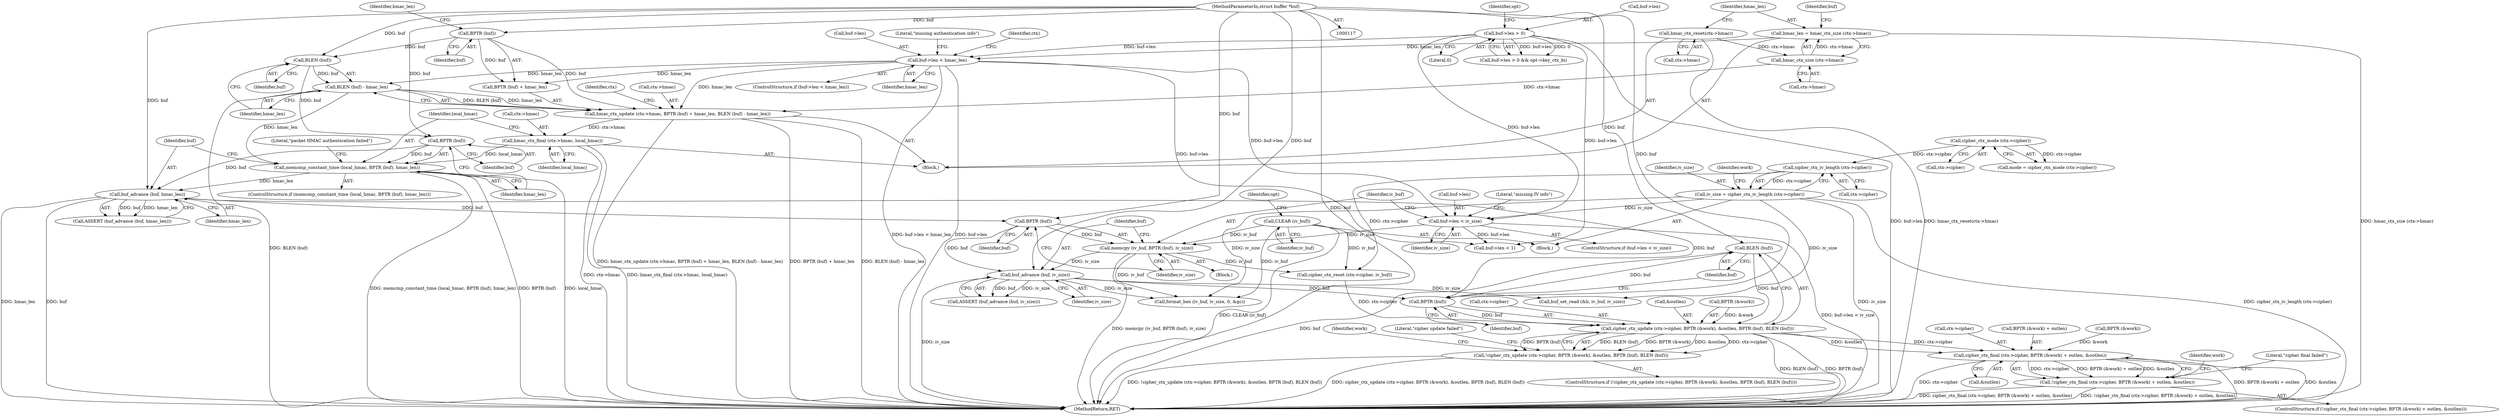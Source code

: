 digraph "0_openvpn_11d21349a4e7e38a025849479b36ace7c2eec2ee@pointer" {
"1000319" [label="(Call,BLEN (buf))"];
"1000317" [label="(Call,BPTR (buf))"];
"1000207" [label="(Call,buf_advance (buf, hmac_len))"];
"1000201" [label="(Call,BPTR (buf))"];
"1000190" [label="(Call,BLEN (buf))"];
"1000186" [label="(Call,BPTR (buf))"];
"1000118" [label="(MethodParameterIn,struct buffer *buf)"];
"1000199" [label="(Call,memcmp_constant_time (local_hmac, BPTR (buf), hmac_len))"];
"1000193" [label="(Call,hmac_ctx_final (ctx->hmac, local_hmac))"];
"1000181" [label="(Call,hmac_ctx_update (ctx->hmac, BPTR (buf) + hmac_len, BLEN (buf) - hmac_len))"];
"1000169" [label="(Call,hmac_ctx_size (ctx->hmac))"];
"1000163" [label="(Call,hmac_ctx_reset(ctx->hmac))"];
"1000174" [label="(Call,buf->len < hmac_len)"];
"1000133" [label="(Call,buf->len > 0)"];
"1000167" [label="(Call,hmac_len = hmac_ctx_size (ctx->hmac))"];
"1000189" [label="(Call,BLEN (buf) - hmac_len)"];
"1000261" [label="(Call,buf_advance (buf, iv_size))"];
"1000257" [label="(Call,BPTR (buf))"];
"1000255" [label="(Call,memcpy (iv_buf, BPTR (buf), iv_size))"];
"1000238" [label="(Call,CLEAR (iv_buf))"];
"1000248" [label="(Call,buf->len < iv_size)"];
"1000223" [label="(Call,iv_size = cipher_ctx_iv_length (ctx->cipher))"];
"1000225" [label="(Call,cipher_ctx_iv_length (ctx->cipher))"];
"1000218" [label="(Call,cipher_ctx_mode (ctx->cipher))"];
"1000308" [label="(Call,cipher_ctx_update (ctx->cipher, BPTR (&work), &outlen, BPTR (buf), BLEN (buf)))"];
"1000307" [label="(Call,!cipher_ctx_update (ctx->cipher, BPTR (&work), &outlen, BPTR (buf), BLEN (buf)))"];
"1000330" [label="(Call,cipher_ctx_final (ctx->cipher, BPTR (&work) + outlen, &outlen))"];
"1000329" [label="(Call,!cipher_ctx_final (ctx->cipher, BPTR (&work) + outlen, &outlen))"];
"1000167" [label="(Call,hmac_len = hmac_ctx_size (ctx->hmac))"];
"1000183" [label="(Identifier,ctx)"];
"1000173" [label="(ControlStructure,if (buf->len < hmac_len))"];
"1000169" [label="(Call,hmac_ctx_size (ctx->hmac))"];
"1000168" [label="(Identifier,hmac_len)"];
"1000223" [label="(Call,iv_size = cipher_ctx_iv_length (ctx->cipher))"];
"1000137" [label="(Literal,0)"];
"1000307" [label="(Call,!cipher_ctx_update (ctx->cipher, BPTR (&work), &outlen, BPTR (buf), BLEN (buf)))"];
"1000191" [label="(Identifier,buf)"];
"1000318" [label="(Identifier,buf)"];
"1000206" [label="(Call,ASSERT (buf_advance (buf, hmac_len)))"];
"1000187" [label="(Identifier,buf)"];
"1000345" [label="(Identifier,work)"];
"1000319" [label="(Call,BLEN (buf))"];
"1000330" [label="(Call,cipher_ctx_final (ctx->cipher, BPTR (&work) + outlen, &outlen))"];
"1000185" [label="(Call,BPTR (buf) + hmac_len)"];
"1000139" [label="(Identifier,opt)"];
"1000556" [label="(MethodReturn,RET)"];
"1000334" [label="(Call,BPTR (&work) + outlen)"];
"1000317" [label="(Call,BPTR (buf))"];
"1000178" [label="(Identifier,hmac_len)"];
"1000273" [label="(Call,format_hex (iv_buf, iv_size, 0, &gc))"];
"1000335" [label="(Call,BPTR (&work))"];
"1000263" [label="(Identifier,iv_size)"];
"1000199" [label="(Call,memcmp_constant_time (local_hmac, BPTR (buf), hmac_len))"];
"1000207" [label="(Call,buf_advance (buf, hmac_len))"];
"1000193" [label="(Call,hmac_ctx_final (ctx->hmac, local_hmac))"];
"1000306" [label="(ControlStructure,if (!cipher_ctx_update (ctx->cipher, BPTR (&work), &outlen, BPTR (buf), BLEN (buf))))"];
"1000280" [label="(Call,buf->len < 1)"];
"1000226" [label="(Call,ctx->cipher)"];
"1000175" [label="(Call,buf->len)"];
"1000194" [label="(Call,ctx->hmac)"];
"1000325" [label="(Identifier,work)"];
"1000163" [label="(Call,hmac_ctx_reset(ctx->hmac))"];
"1000320" [label="(Identifier,buf)"];
"1000190" [label="(Call,BLEN (buf))"];
"1000181" [label="(Call,hmac_ctx_update (ctx->hmac, BPTR (buf) + hmac_len, BLEN (buf) - hmac_len))"];
"1000322" [label="(Literal,\"cipher update failed\")"];
"1000134" [label="(Call,buf->len)"];
"1000247" [label="(ControlStructure,if (buf->len < iv_size))"];
"1000259" [label="(Identifier,iv_size)"];
"1000339" [label="(Call,&outlen)"];
"1000234" [label="(Identifier,work)"];
"1000342" [label="(Literal,\"cipher final failed\")"];
"1000192" [label="(Identifier,hmac_len)"];
"1000202" [label="(Identifier,buf)"];
"1000225" [label="(Call,cipher_ctx_iv_length (ctx->cipher))"];
"1000186" [label="(Call,BPTR (buf))"];
"1000248" [label="(Call,buf->len < iv_size)"];
"1000208" [label="(Identifier,buf)"];
"1000261" [label="(Call,buf_advance (buf, iv_size))"];
"1000243" [label="(Identifier,opt)"];
"1000309" [label="(Call,ctx->cipher)"];
"1000189" [label="(Call,BLEN (buf) - hmac_len)"];
"1000118" [label="(MethodParameterIn,struct buffer *buf)"];
"1000308" [label="(Call,cipher_ctx_update (ctx->cipher, BPTR (&work), &outlen, BPTR (buf), BLEN (buf)))"];
"1000201" [label="(Call,BPTR (buf))"];
"1000262" [label="(Identifier,buf)"];
"1000257" [label="(Call,BPTR (buf))"];
"1000132" [label="(Call,buf->len > 0 && opt->key_ctx_bi)"];
"1000209" [label="(Identifier,hmac_len)"];
"1000246" [label="(Block,)"];
"1000133" [label="(Call,buf->len > 0)"];
"1000238" [label="(Call,CLEAR (iv_buf))"];
"1000170" [label="(Call,ctx->hmac)"];
"1000164" [label="(Call,ctx->hmac)"];
"1000180" [label="(Literal,\"missing authentication info\")"];
"1000205" [label="(Literal,\"packet HMAC authentication failed\")"];
"1000254" [label="(Literal,\"missing IV info\")"];
"1000249" [label="(Call,buf->len)"];
"1000289" [label="(Call,cipher_ctx_reset (ctx->cipher, iv_buf))"];
"1000315" [label="(Call,&outlen)"];
"1000411" [label="(Call,buf_set_read (&b, iv_buf, iv_size))"];
"1000256" [label="(Identifier,iv_buf)"];
"1000203" [label="(Identifier,hmac_len)"];
"1000219" [label="(Call,ctx->cipher)"];
"1000214" [label="(Block,)"];
"1000198" [label="(ControlStructure,if (memcmp_constant_time (local_hmac, BPTR (buf), hmac_len)))"];
"1000174" [label="(Call,buf->len < hmac_len)"];
"1000224" [label="(Identifier,iv_size)"];
"1000255" [label="(Call,memcpy (iv_buf, BPTR (buf), iv_size))"];
"1000160" [label="(Block,)"];
"1000195" [label="(Identifier,ctx)"];
"1000176" [label="(Identifier,buf)"];
"1000239" [label="(Identifier,iv_buf)"];
"1000329" [label="(Call,!cipher_ctx_final (ctx->cipher, BPTR (&work) + outlen, &outlen))"];
"1000188" [label="(Identifier,hmac_len)"];
"1000200" [label="(Identifier,local_hmac)"];
"1000328" [label="(ControlStructure,if (!cipher_ctx_final (ctx->cipher, BPTR (&work) + outlen, &outlen)))"];
"1000218" [label="(Call,cipher_ctx_mode (ctx->cipher))"];
"1000258" [label="(Identifier,buf)"];
"1000331" [label="(Call,ctx->cipher)"];
"1000252" [label="(Identifier,iv_size)"];
"1000312" [label="(Call,BPTR (&work))"];
"1000260" [label="(Call,ASSERT (buf_advance (buf, iv_size)))"];
"1000197" [label="(Identifier,local_hmac)"];
"1000182" [label="(Call,ctx->hmac)"];
"1000216" [label="(Call,mode = cipher_ctx_mode (ctx->cipher))"];
"1000319" -> "1000308"  [label="AST: "];
"1000319" -> "1000320"  [label="CFG: "];
"1000320" -> "1000319"  [label="AST: "];
"1000308" -> "1000319"  [label="CFG: "];
"1000319" -> "1000556"  [label="DDG: buf"];
"1000319" -> "1000308"  [label="DDG: buf"];
"1000317" -> "1000319"  [label="DDG: buf"];
"1000118" -> "1000319"  [label="DDG: buf"];
"1000317" -> "1000308"  [label="AST: "];
"1000317" -> "1000318"  [label="CFG: "];
"1000318" -> "1000317"  [label="AST: "];
"1000320" -> "1000317"  [label="CFG: "];
"1000317" -> "1000308"  [label="DDG: buf"];
"1000207" -> "1000317"  [label="DDG: buf"];
"1000261" -> "1000317"  [label="DDG: buf"];
"1000118" -> "1000317"  [label="DDG: buf"];
"1000207" -> "1000206"  [label="AST: "];
"1000207" -> "1000209"  [label="CFG: "];
"1000208" -> "1000207"  [label="AST: "];
"1000209" -> "1000207"  [label="AST: "];
"1000206" -> "1000207"  [label="CFG: "];
"1000207" -> "1000556"  [label="DDG: hmac_len"];
"1000207" -> "1000556"  [label="DDG: buf"];
"1000207" -> "1000206"  [label="DDG: buf"];
"1000207" -> "1000206"  [label="DDG: hmac_len"];
"1000201" -> "1000207"  [label="DDG: buf"];
"1000118" -> "1000207"  [label="DDG: buf"];
"1000199" -> "1000207"  [label="DDG: hmac_len"];
"1000207" -> "1000257"  [label="DDG: buf"];
"1000201" -> "1000199"  [label="AST: "];
"1000201" -> "1000202"  [label="CFG: "];
"1000202" -> "1000201"  [label="AST: "];
"1000203" -> "1000201"  [label="CFG: "];
"1000201" -> "1000199"  [label="DDG: buf"];
"1000190" -> "1000201"  [label="DDG: buf"];
"1000118" -> "1000201"  [label="DDG: buf"];
"1000190" -> "1000189"  [label="AST: "];
"1000190" -> "1000191"  [label="CFG: "];
"1000191" -> "1000190"  [label="AST: "];
"1000192" -> "1000190"  [label="CFG: "];
"1000190" -> "1000189"  [label="DDG: buf"];
"1000186" -> "1000190"  [label="DDG: buf"];
"1000118" -> "1000190"  [label="DDG: buf"];
"1000186" -> "1000185"  [label="AST: "];
"1000186" -> "1000187"  [label="CFG: "];
"1000187" -> "1000186"  [label="AST: "];
"1000188" -> "1000186"  [label="CFG: "];
"1000186" -> "1000181"  [label="DDG: buf"];
"1000186" -> "1000185"  [label="DDG: buf"];
"1000118" -> "1000186"  [label="DDG: buf"];
"1000118" -> "1000117"  [label="AST: "];
"1000118" -> "1000556"  [label="DDG: buf"];
"1000118" -> "1000257"  [label="DDG: buf"];
"1000118" -> "1000261"  [label="DDG: buf"];
"1000199" -> "1000198"  [label="AST: "];
"1000199" -> "1000203"  [label="CFG: "];
"1000200" -> "1000199"  [label="AST: "];
"1000203" -> "1000199"  [label="AST: "];
"1000205" -> "1000199"  [label="CFG: "];
"1000208" -> "1000199"  [label="CFG: "];
"1000199" -> "1000556"  [label="DDG: BPTR (buf)"];
"1000199" -> "1000556"  [label="DDG: local_hmac"];
"1000199" -> "1000556"  [label="DDG: memcmp_constant_time (local_hmac, BPTR (buf), hmac_len)"];
"1000193" -> "1000199"  [label="DDG: local_hmac"];
"1000189" -> "1000199"  [label="DDG: hmac_len"];
"1000193" -> "1000160"  [label="AST: "];
"1000193" -> "1000197"  [label="CFG: "];
"1000194" -> "1000193"  [label="AST: "];
"1000197" -> "1000193"  [label="AST: "];
"1000200" -> "1000193"  [label="CFG: "];
"1000193" -> "1000556"  [label="DDG: ctx->hmac"];
"1000193" -> "1000556"  [label="DDG: hmac_ctx_final (ctx->hmac, local_hmac)"];
"1000181" -> "1000193"  [label="DDG: ctx->hmac"];
"1000181" -> "1000160"  [label="AST: "];
"1000181" -> "1000189"  [label="CFG: "];
"1000182" -> "1000181"  [label="AST: "];
"1000185" -> "1000181"  [label="AST: "];
"1000189" -> "1000181"  [label="AST: "];
"1000195" -> "1000181"  [label="CFG: "];
"1000181" -> "1000556"  [label="DDG: BPTR (buf) + hmac_len"];
"1000181" -> "1000556"  [label="DDG: BLEN (buf) - hmac_len"];
"1000181" -> "1000556"  [label="DDG: hmac_ctx_update (ctx->hmac, BPTR (buf) + hmac_len, BLEN (buf) - hmac_len)"];
"1000169" -> "1000181"  [label="DDG: ctx->hmac"];
"1000174" -> "1000181"  [label="DDG: hmac_len"];
"1000189" -> "1000181"  [label="DDG: BLEN (buf)"];
"1000189" -> "1000181"  [label="DDG: hmac_len"];
"1000169" -> "1000167"  [label="AST: "];
"1000169" -> "1000170"  [label="CFG: "];
"1000170" -> "1000169"  [label="AST: "];
"1000167" -> "1000169"  [label="CFG: "];
"1000169" -> "1000167"  [label="DDG: ctx->hmac"];
"1000163" -> "1000169"  [label="DDG: ctx->hmac"];
"1000163" -> "1000160"  [label="AST: "];
"1000163" -> "1000164"  [label="CFG: "];
"1000164" -> "1000163"  [label="AST: "];
"1000168" -> "1000163"  [label="CFG: "];
"1000163" -> "1000556"  [label="DDG: hmac_ctx_reset(ctx->hmac)"];
"1000174" -> "1000173"  [label="AST: "];
"1000174" -> "1000178"  [label="CFG: "];
"1000175" -> "1000174"  [label="AST: "];
"1000178" -> "1000174"  [label="AST: "];
"1000180" -> "1000174"  [label="CFG: "];
"1000183" -> "1000174"  [label="CFG: "];
"1000174" -> "1000556"  [label="DDG: buf->len < hmac_len"];
"1000174" -> "1000556"  [label="DDG: buf->len"];
"1000133" -> "1000174"  [label="DDG: buf->len"];
"1000167" -> "1000174"  [label="DDG: hmac_len"];
"1000174" -> "1000185"  [label="DDG: hmac_len"];
"1000174" -> "1000189"  [label="DDG: hmac_len"];
"1000174" -> "1000248"  [label="DDG: buf->len"];
"1000174" -> "1000280"  [label="DDG: buf->len"];
"1000133" -> "1000132"  [label="AST: "];
"1000133" -> "1000137"  [label="CFG: "];
"1000134" -> "1000133"  [label="AST: "];
"1000137" -> "1000133"  [label="AST: "];
"1000139" -> "1000133"  [label="CFG: "];
"1000132" -> "1000133"  [label="CFG: "];
"1000133" -> "1000556"  [label="DDG: buf->len"];
"1000133" -> "1000132"  [label="DDG: buf->len"];
"1000133" -> "1000132"  [label="DDG: 0"];
"1000133" -> "1000248"  [label="DDG: buf->len"];
"1000133" -> "1000280"  [label="DDG: buf->len"];
"1000167" -> "1000160"  [label="AST: "];
"1000168" -> "1000167"  [label="AST: "];
"1000176" -> "1000167"  [label="CFG: "];
"1000167" -> "1000556"  [label="DDG: hmac_ctx_size (ctx->hmac)"];
"1000189" -> "1000192"  [label="CFG: "];
"1000192" -> "1000189"  [label="AST: "];
"1000189" -> "1000556"  [label="DDG: BLEN (buf)"];
"1000261" -> "1000260"  [label="AST: "];
"1000261" -> "1000263"  [label="CFG: "];
"1000262" -> "1000261"  [label="AST: "];
"1000263" -> "1000261"  [label="AST: "];
"1000260" -> "1000261"  [label="CFG: "];
"1000261" -> "1000556"  [label="DDG: iv_size"];
"1000261" -> "1000260"  [label="DDG: buf"];
"1000261" -> "1000260"  [label="DDG: iv_size"];
"1000257" -> "1000261"  [label="DDG: buf"];
"1000255" -> "1000261"  [label="DDG: iv_size"];
"1000261" -> "1000273"  [label="DDG: iv_size"];
"1000261" -> "1000411"  [label="DDG: iv_size"];
"1000257" -> "1000255"  [label="AST: "];
"1000257" -> "1000258"  [label="CFG: "];
"1000258" -> "1000257"  [label="AST: "];
"1000259" -> "1000257"  [label="CFG: "];
"1000257" -> "1000255"  [label="DDG: buf"];
"1000255" -> "1000246"  [label="AST: "];
"1000255" -> "1000259"  [label="CFG: "];
"1000256" -> "1000255"  [label="AST: "];
"1000259" -> "1000255"  [label="AST: "];
"1000262" -> "1000255"  [label="CFG: "];
"1000255" -> "1000556"  [label="DDG: memcpy (iv_buf, BPTR (buf), iv_size)"];
"1000238" -> "1000255"  [label="DDG: iv_buf"];
"1000248" -> "1000255"  [label="DDG: iv_size"];
"1000255" -> "1000273"  [label="DDG: iv_buf"];
"1000255" -> "1000289"  [label="DDG: iv_buf"];
"1000238" -> "1000214"  [label="AST: "];
"1000238" -> "1000239"  [label="CFG: "];
"1000239" -> "1000238"  [label="AST: "];
"1000243" -> "1000238"  [label="CFG: "];
"1000238" -> "1000556"  [label="DDG: CLEAR (iv_buf)"];
"1000238" -> "1000273"  [label="DDG: iv_buf"];
"1000238" -> "1000289"  [label="DDG: iv_buf"];
"1000248" -> "1000247"  [label="AST: "];
"1000248" -> "1000252"  [label="CFG: "];
"1000249" -> "1000248"  [label="AST: "];
"1000252" -> "1000248"  [label="AST: "];
"1000254" -> "1000248"  [label="CFG: "];
"1000256" -> "1000248"  [label="CFG: "];
"1000248" -> "1000556"  [label="DDG: buf->len < iv_size"];
"1000223" -> "1000248"  [label="DDG: iv_size"];
"1000248" -> "1000280"  [label="DDG: buf->len"];
"1000223" -> "1000214"  [label="AST: "];
"1000223" -> "1000225"  [label="CFG: "];
"1000224" -> "1000223"  [label="AST: "];
"1000225" -> "1000223"  [label="AST: "];
"1000234" -> "1000223"  [label="CFG: "];
"1000223" -> "1000556"  [label="DDG: cipher_ctx_iv_length (ctx->cipher)"];
"1000223" -> "1000556"  [label="DDG: iv_size"];
"1000225" -> "1000223"  [label="DDG: ctx->cipher"];
"1000223" -> "1000273"  [label="DDG: iv_size"];
"1000223" -> "1000411"  [label="DDG: iv_size"];
"1000225" -> "1000226"  [label="CFG: "];
"1000226" -> "1000225"  [label="AST: "];
"1000218" -> "1000225"  [label="DDG: ctx->cipher"];
"1000225" -> "1000289"  [label="DDG: ctx->cipher"];
"1000218" -> "1000216"  [label="AST: "];
"1000218" -> "1000219"  [label="CFG: "];
"1000219" -> "1000218"  [label="AST: "];
"1000216" -> "1000218"  [label="CFG: "];
"1000218" -> "1000216"  [label="DDG: ctx->cipher"];
"1000308" -> "1000307"  [label="AST: "];
"1000309" -> "1000308"  [label="AST: "];
"1000312" -> "1000308"  [label="AST: "];
"1000315" -> "1000308"  [label="AST: "];
"1000307" -> "1000308"  [label="CFG: "];
"1000308" -> "1000556"  [label="DDG: BLEN (buf)"];
"1000308" -> "1000556"  [label="DDG: BPTR (buf)"];
"1000308" -> "1000307"  [label="DDG: BLEN (buf)"];
"1000308" -> "1000307"  [label="DDG: BPTR (&work)"];
"1000308" -> "1000307"  [label="DDG: &outlen"];
"1000308" -> "1000307"  [label="DDG: ctx->cipher"];
"1000308" -> "1000307"  [label="DDG: BPTR (buf)"];
"1000289" -> "1000308"  [label="DDG: ctx->cipher"];
"1000312" -> "1000308"  [label="DDG: &work"];
"1000308" -> "1000330"  [label="DDG: ctx->cipher"];
"1000308" -> "1000330"  [label="DDG: &outlen"];
"1000307" -> "1000306"  [label="AST: "];
"1000322" -> "1000307"  [label="CFG: "];
"1000325" -> "1000307"  [label="CFG: "];
"1000307" -> "1000556"  [label="DDG: !cipher_ctx_update (ctx->cipher, BPTR (&work), &outlen, BPTR (buf), BLEN (buf))"];
"1000307" -> "1000556"  [label="DDG: cipher_ctx_update (ctx->cipher, BPTR (&work), &outlen, BPTR (buf), BLEN (buf))"];
"1000330" -> "1000329"  [label="AST: "];
"1000330" -> "1000339"  [label="CFG: "];
"1000331" -> "1000330"  [label="AST: "];
"1000334" -> "1000330"  [label="AST: "];
"1000339" -> "1000330"  [label="AST: "];
"1000329" -> "1000330"  [label="CFG: "];
"1000330" -> "1000556"  [label="DDG: BPTR (&work) + outlen"];
"1000330" -> "1000556"  [label="DDG: &outlen"];
"1000330" -> "1000556"  [label="DDG: ctx->cipher"];
"1000330" -> "1000329"  [label="DDG: ctx->cipher"];
"1000330" -> "1000329"  [label="DDG: BPTR (&work) + outlen"];
"1000330" -> "1000329"  [label="DDG: &outlen"];
"1000335" -> "1000330"  [label="DDG: &work"];
"1000329" -> "1000328"  [label="AST: "];
"1000342" -> "1000329"  [label="CFG: "];
"1000345" -> "1000329"  [label="CFG: "];
"1000329" -> "1000556"  [label="DDG: !cipher_ctx_final (ctx->cipher, BPTR (&work) + outlen, &outlen)"];
"1000329" -> "1000556"  [label="DDG: cipher_ctx_final (ctx->cipher, BPTR (&work) + outlen, &outlen)"];
}
